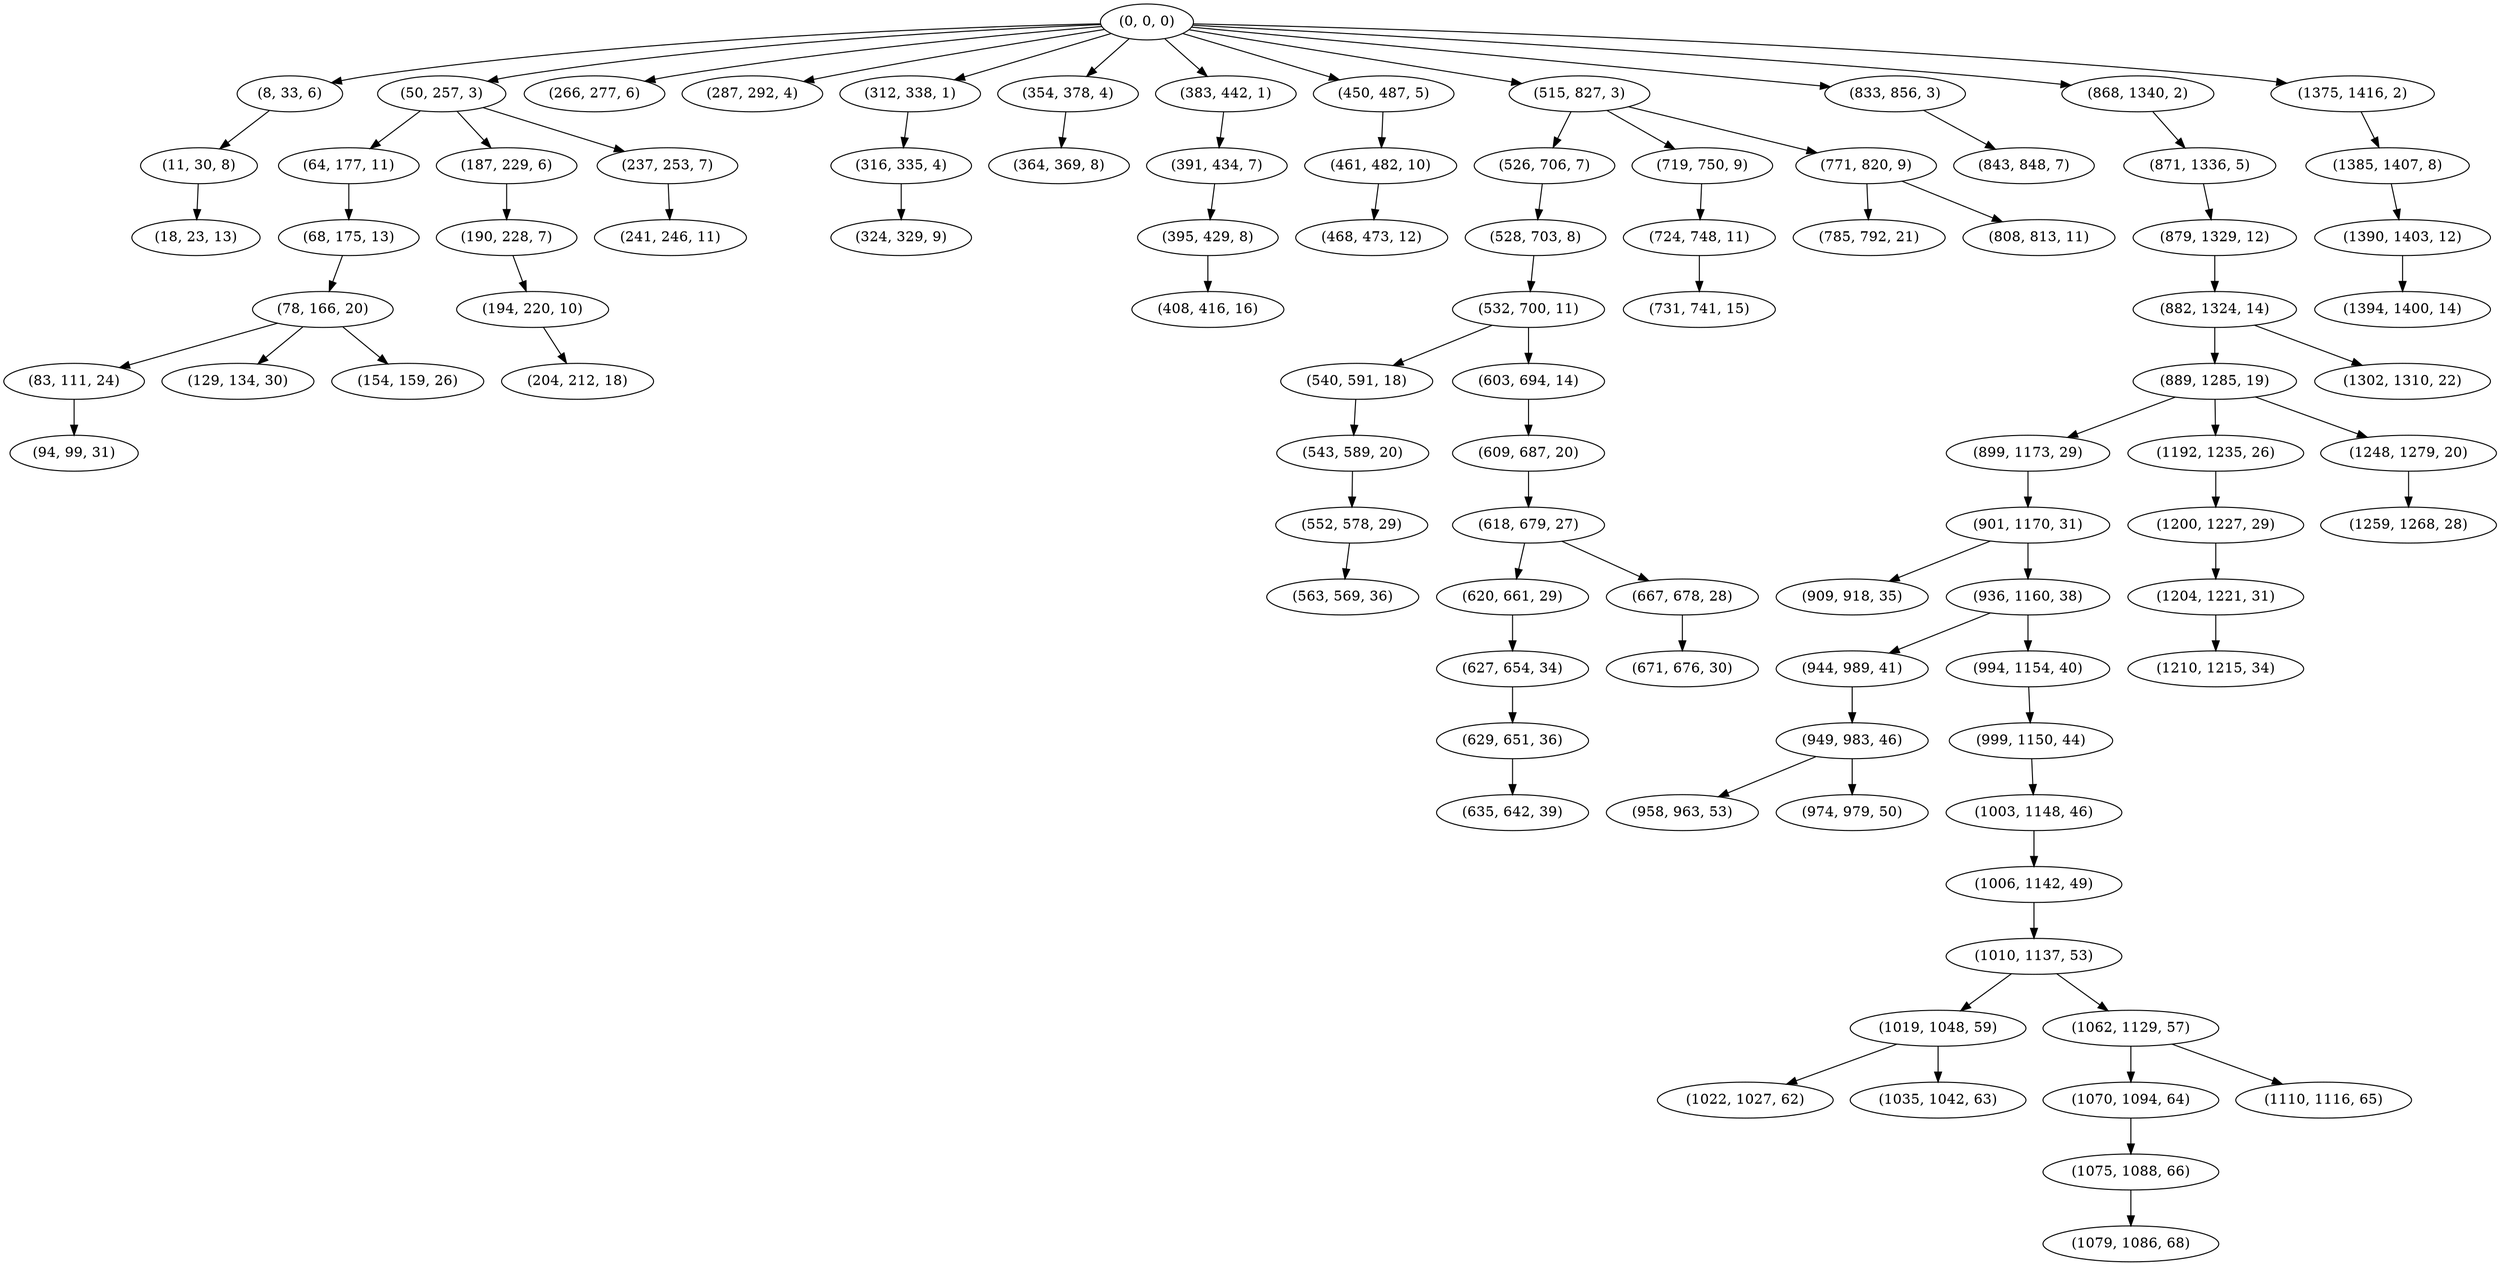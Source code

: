 digraph tree {
    "(0, 0, 0)";
    "(8, 33, 6)";
    "(11, 30, 8)";
    "(18, 23, 13)";
    "(50, 257, 3)";
    "(64, 177, 11)";
    "(68, 175, 13)";
    "(78, 166, 20)";
    "(83, 111, 24)";
    "(94, 99, 31)";
    "(129, 134, 30)";
    "(154, 159, 26)";
    "(187, 229, 6)";
    "(190, 228, 7)";
    "(194, 220, 10)";
    "(204, 212, 18)";
    "(237, 253, 7)";
    "(241, 246, 11)";
    "(266, 277, 6)";
    "(287, 292, 4)";
    "(312, 338, 1)";
    "(316, 335, 4)";
    "(324, 329, 9)";
    "(354, 378, 4)";
    "(364, 369, 8)";
    "(383, 442, 1)";
    "(391, 434, 7)";
    "(395, 429, 8)";
    "(408, 416, 16)";
    "(450, 487, 5)";
    "(461, 482, 10)";
    "(468, 473, 12)";
    "(515, 827, 3)";
    "(526, 706, 7)";
    "(528, 703, 8)";
    "(532, 700, 11)";
    "(540, 591, 18)";
    "(543, 589, 20)";
    "(552, 578, 29)";
    "(563, 569, 36)";
    "(603, 694, 14)";
    "(609, 687, 20)";
    "(618, 679, 27)";
    "(620, 661, 29)";
    "(627, 654, 34)";
    "(629, 651, 36)";
    "(635, 642, 39)";
    "(667, 678, 28)";
    "(671, 676, 30)";
    "(719, 750, 9)";
    "(724, 748, 11)";
    "(731, 741, 15)";
    "(771, 820, 9)";
    "(785, 792, 21)";
    "(808, 813, 11)";
    "(833, 856, 3)";
    "(843, 848, 7)";
    "(868, 1340, 2)";
    "(871, 1336, 5)";
    "(879, 1329, 12)";
    "(882, 1324, 14)";
    "(889, 1285, 19)";
    "(899, 1173, 29)";
    "(901, 1170, 31)";
    "(909, 918, 35)";
    "(936, 1160, 38)";
    "(944, 989, 41)";
    "(949, 983, 46)";
    "(958, 963, 53)";
    "(974, 979, 50)";
    "(994, 1154, 40)";
    "(999, 1150, 44)";
    "(1003, 1148, 46)";
    "(1006, 1142, 49)";
    "(1010, 1137, 53)";
    "(1019, 1048, 59)";
    "(1022, 1027, 62)";
    "(1035, 1042, 63)";
    "(1062, 1129, 57)";
    "(1070, 1094, 64)";
    "(1075, 1088, 66)";
    "(1079, 1086, 68)";
    "(1110, 1116, 65)";
    "(1192, 1235, 26)";
    "(1200, 1227, 29)";
    "(1204, 1221, 31)";
    "(1210, 1215, 34)";
    "(1248, 1279, 20)";
    "(1259, 1268, 28)";
    "(1302, 1310, 22)";
    "(1375, 1416, 2)";
    "(1385, 1407, 8)";
    "(1390, 1403, 12)";
    "(1394, 1400, 14)";
    "(0, 0, 0)" -> "(8, 33, 6)";
    "(0, 0, 0)" -> "(50, 257, 3)";
    "(0, 0, 0)" -> "(266, 277, 6)";
    "(0, 0, 0)" -> "(287, 292, 4)";
    "(0, 0, 0)" -> "(312, 338, 1)";
    "(0, 0, 0)" -> "(354, 378, 4)";
    "(0, 0, 0)" -> "(383, 442, 1)";
    "(0, 0, 0)" -> "(450, 487, 5)";
    "(0, 0, 0)" -> "(515, 827, 3)";
    "(0, 0, 0)" -> "(833, 856, 3)";
    "(0, 0, 0)" -> "(868, 1340, 2)";
    "(0, 0, 0)" -> "(1375, 1416, 2)";
    "(8, 33, 6)" -> "(11, 30, 8)";
    "(11, 30, 8)" -> "(18, 23, 13)";
    "(50, 257, 3)" -> "(64, 177, 11)";
    "(50, 257, 3)" -> "(187, 229, 6)";
    "(50, 257, 3)" -> "(237, 253, 7)";
    "(64, 177, 11)" -> "(68, 175, 13)";
    "(68, 175, 13)" -> "(78, 166, 20)";
    "(78, 166, 20)" -> "(83, 111, 24)";
    "(78, 166, 20)" -> "(129, 134, 30)";
    "(78, 166, 20)" -> "(154, 159, 26)";
    "(83, 111, 24)" -> "(94, 99, 31)";
    "(187, 229, 6)" -> "(190, 228, 7)";
    "(190, 228, 7)" -> "(194, 220, 10)";
    "(194, 220, 10)" -> "(204, 212, 18)";
    "(237, 253, 7)" -> "(241, 246, 11)";
    "(312, 338, 1)" -> "(316, 335, 4)";
    "(316, 335, 4)" -> "(324, 329, 9)";
    "(354, 378, 4)" -> "(364, 369, 8)";
    "(383, 442, 1)" -> "(391, 434, 7)";
    "(391, 434, 7)" -> "(395, 429, 8)";
    "(395, 429, 8)" -> "(408, 416, 16)";
    "(450, 487, 5)" -> "(461, 482, 10)";
    "(461, 482, 10)" -> "(468, 473, 12)";
    "(515, 827, 3)" -> "(526, 706, 7)";
    "(515, 827, 3)" -> "(719, 750, 9)";
    "(515, 827, 3)" -> "(771, 820, 9)";
    "(526, 706, 7)" -> "(528, 703, 8)";
    "(528, 703, 8)" -> "(532, 700, 11)";
    "(532, 700, 11)" -> "(540, 591, 18)";
    "(532, 700, 11)" -> "(603, 694, 14)";
    "(540, 591, 18)" -> "(543, 589, 20)";
    "(543, 589, 20)" -> "(552, 578, 29)";
    "(552, 578, 29)" -> "(563, 569, 36)";
    "(603, 694, 14)" -> "(609, 687, 20)";
    "(609, 687, 20)" -> "(618, 679, 27)";
    "(618, 679, 27)" -> "(620, 661, 29)";
    "(618, 679, 27)" -> "(667, 678, 28)";
    "(620, 661, 29)" -> "(627, 654, 34)";
    "(627, 654, 34)" -> "(629, 651, 36)";
    "(629, 651, 36)" -> "(635, 642, 39)";
    "(667, 678, 28)" -> "(671, 676, 30)";
    "(719, 750, 9)" -> "(724, 748, 11)";
    "(724, 748, 11)" -> "(731, 741, 15)";
    "(771, 820, 9)" -> "(785, 792, 21)";
    "(771, 820, 9)" -> "(808, 813, 11)";
    "(833, 856, 3)" -> "(843, 848, 7)";
    "(868, 1340, 2)" -> "(871, 1336, 5)";
    "(871, 1336, 5)" -> "(879, 1329, 12)";
    "(879, 1329, 12)" -> "(882, 1324, 14)";
    "(882, 1324, 14)" -> "(889, 1285, 19)";
    "(882, 1324, 14)" -> "(1302, 1310, 22)";
    "(889, 1285, 19)" -> "(899, 1173, 29)";
    "(889, 1285, 19)" -> "(1192, 1235, 26)";
    "(889, 1285, 19)" -> "(1248, 1279, 20)";
    "(899, 1173, 29)" -> "(901, 1170, 31)";
    "(901, 1170, 31)" -> "(909, 918, 35)";
    "(901, 1170, 31)" -> "(936, 1160, 38)";
    "(936, 1160, 38)" -> "(944, 989, 41)";
    "(936, 1160, 38)" -> "(994, 1154, 40)";
    "(944, 989, 41)" -> "(949, 983, 46)";
    "(949, 983, 46)" -> "(958, 963, 53)";
    "(949, 983, 46)" -> "(974, 979, 50)";
    "(994, 1154, 40)" -> "(999, 1150, 44)";
    "(999, 1150, 44)" -> "(1003, 1148, 46)";
    "(1003, 1148, 46)" -> "(1006, 1142, 49)";
    "(1006, 1142, 49)" -> "(1010, 1137, 53)";
    "(1010, 1137, 53)" -> "(1019, 1048, 59)";
    "(1010, 1137, 53)" -> "(1062, 1129, 57)";
    "(1019, 1048, 59)" -> "(1022, 1027, 62)";
    "(1019, 1048, 59)" -> "(1035, 1042, 63)";
    "(1062, 1129, 57)" -> "(1070, 1094, 64)";
    "(1062, 1129, 57)" -> "(1110, 1116, 65)";
    "(1070, 1094, 64)" -> "(1075, 1088, 66)";
    "(1075, 1088, 66)" -> "(1079, 1086, 68)";
    "(1192, 1235, 26)" -> "(1200, 1227, 29)";
    "(1200, 1227, 29)" -> "(1204, 1221, 31)";
    "(1204, 1221, 31)" -> "(1210, 1215, 34)";
    "(1248, 1279, 20)" -> "(1259, 1268, 28)";
    "(1375, 1416, 2)" -> "(1385, 1407, 8)";
    "(1385, 1407, 8)" -> "(1390, 1403, 12)";
    "(1390, 1403, 12)" -> "(1394, 1400, 14)";
}
